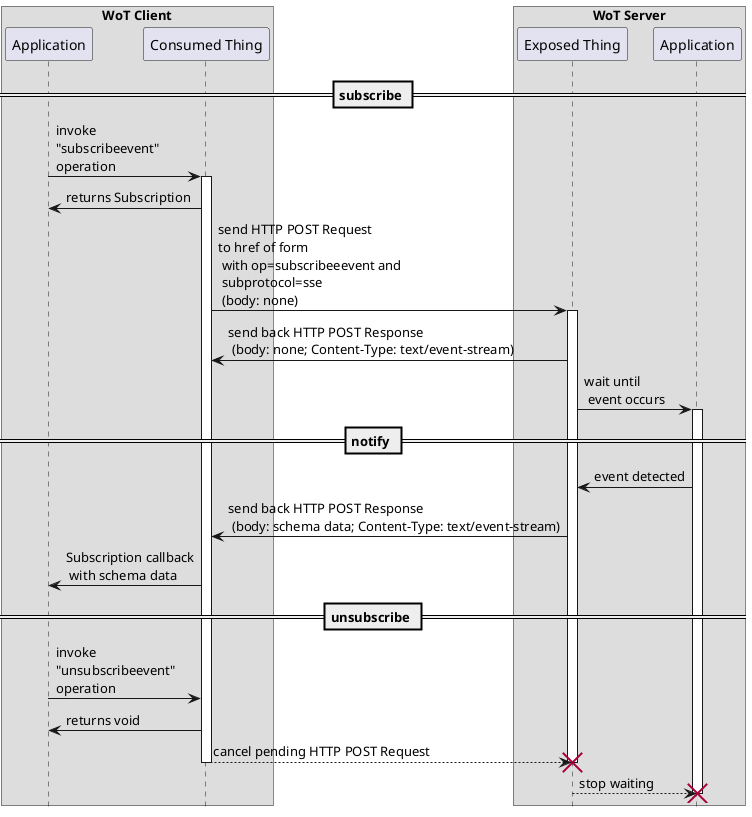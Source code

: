 @startuml
hide footbox

box "WoT Client"
participant "Application" as AP
participant "Consumed Thing" as SA
end box

box "WoT Server"
participant "Exposed Thing" as WS
participant "Application" as DC
end box

== subscribe ==

AP  -> SA: invoke\n"subscribeevent"\noperation
activate SA
SA  -> AP: returns Subscription
SA  -> WS: send HTTP POST Request\nto href of form\n with op=subscribeeevent and\n subprotocol=sse\n (body: none)
activate WS
WS  -> SA: send back HTTP POST Response\n (body: none; Content-Type: text/event-stream)
WS  -> DC: wait until\n event occurs
activate DC

== notify ==

DC  -> WS: event detected
WS  -> SA: send back HTTP POST Response\n (body: schema data; Content-Type: text/event-stream)
SA  -> AP: Subscription callback\n with schema data

== unsubscribe ==

AP  -> SA: invoke\n"unsubscribeevent"\noperation
SA  -> AP: returns void
SA --> WS: cancel pending HTTP POST Request
deactivate SA
destroy WS
WS --> DC: stop waiting
destroy DC
@enduml

